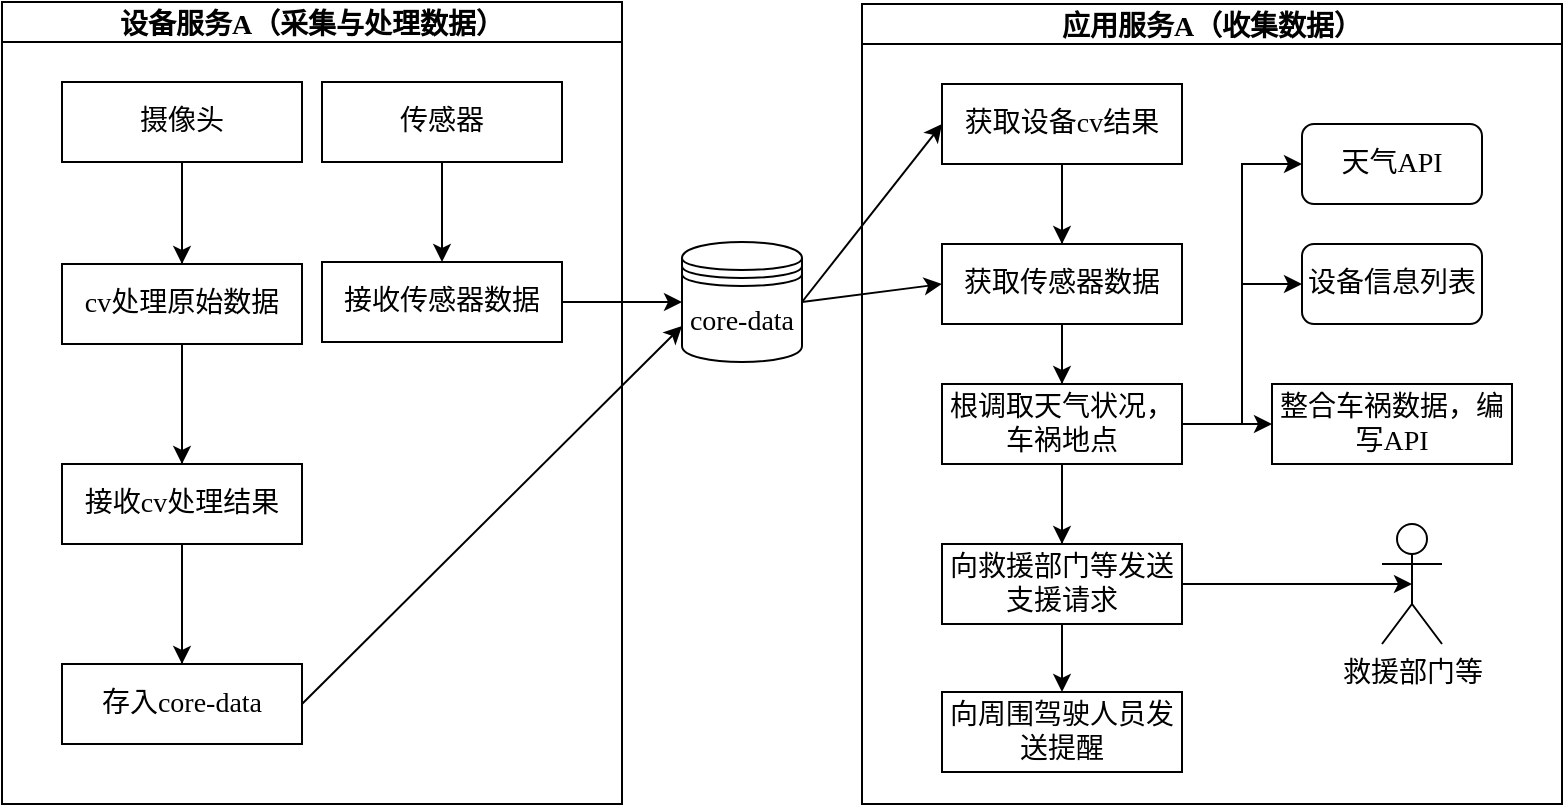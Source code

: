 <mxfile version="18.0.3" type="github">
  <diagram id="C5RBs43oDa-KdzZeNtuy" name="Page-1">
    <mxGraphModel dx="1038" dy="483" grid="1" gridSize="10" guides="1" tooltips="1" connect="1" arrows="1" fold="1" page="1" pageScale="1" pageWidth="827" pageHeight="1169" math="0" shadow="0">
      <root>
        <mxCell id="WIyWlLk6GJQsqaUBKTNV-0" />
        <mxCell id="WIyWlLk6GJQsqaUBKTNV-1" parent="WIyWlLk6GJQsqaUBKTNV-0" />
        <mxCell id="eD-Zbj26l5MNg7nNfEIu-34" value="设备服务A（采集与处理数据）" style="swimlane;startSize=20;horizontal=1;containerType=tree;fontFamily=宋体;fontSize=14;" vertex="1" parent="WIyWlLk6GJQsqaUBKTNV-1">
          <mxGeometry x="120" y="39" width="310" height="401" as="geometry" />
        </mxCell>
        <mxCell id="eD-Zbj26l5MNg7nNfEIu-35" value="" style="edgeStyle=elbowEdgeStyle;elbow=vertical;startArrow=none;endArrow=none;rounded=0;fontFamily=宋体;fontSize=14;" edge="1" parent="eD-Zbj26l5MNg7nNfEIu-34" source="eD-Zbj26l5MNg7nNfEIu-36" target="eD-Zbj26l5MNg7nNfEIu-37">
          <mxGeometry relative="1" as="geometry" />
        </mxCell>
        <mxCell id="eD-Zbj26l5MNg7nNfEIu-72" style="edgeStyle=orthogonalEdgeStyle;rounded=0;orthogonalLoop=1;jettySize=auto;html=1;exitX=0.5;exitY=1;exitDx=0;exitDy=0;entryX=0.5;entryY=0;entryDx=0;entryDy=0;fontFamily=宋体;fontSize=14;" edge="1" parent="eD-Zbj26l5MNg7nNfEIu-34" source="eD-Zbj26l5MNg7nNfEIu-36" target="eD-Zbj26l5MNg7nNfEIu-37">
          <mxGeometry relative="1" as="geometry" />
        </mxCell>
        <mxCell id="eD-Zbj26l5MNg7nNfEIu-36" value="摄像头" style="whiteSpace=wrap;html=1;treeFolding=1;treeMoving=1;newEdgeStyle={&quot;edgeStyle&quot;:&quot;elbowEdgeStyle&quot;,&quot;startArrow&quot;:&quot;none&quot;,&quot;endArrow&quot;:&quot;none&quot;};fontFamily=宋体;fontSize=14;" vertex="1" parent="eD-Zbj26l5MNg7nNfEIu-34">
          <mxGeometry x="30" y="40" width="120" height="40" as="geometry" />
        </mxCell>
        <mxCell id="eD-Zbj26l5MNg7nNfEIu-73" style="edgeStyle=orthogonalEdgeStyle;rounded=0;orthogonalLoop=1;jettySize=auto;html=1;exitX=0.5;exitY=1;exitDx=0;exitDy=0;entryX=0.5;entryY=0;entryDx=0;entryDy=0;fontFamily=宋体;fontSize=14;" edge="1" parent="eD-Zbj26l5MNg7nNfEIu-34" source="eD-Zbj26l5MNg7nNfEIu-37" target="eD-Zbj26l5MNg7nNfEIu-39">
          <mxGeometry relative="1" as="geometry" />
        </mxCell>
        <mxCell id="eD-Zbj26l5MNg7nNfEIu-37" value="cv处理原始数据" style="whiteSpace=wrap;html=1;treeFolding=1;treeMoving=1;newEdgeStyle={&quot;edgeStyle&quot;:&quot;elbowEdgeStyle&quot;,&quot;startArrow&quot;:&quot;none&quot;,&quot;endArrow&quot;:&quot;none&quot;};fontFamily=宋体;fontSize=14;" vertex="1" parent="eD-Zbj26l5MNg7nNfEIu-34">
          <mxGeometry x="30" y="131" width="120" height="40" as="geometry" />
        </mxCell>
        <mxCell id="eD-Zbj26l5MNg7nNfEIu-38" value="" style="edgeStyle=elbowEdgeStyle;elbow=vertical;startArrow=none;endArrow=none;rounded=0;fontFamily=宋体;fontSize=14;" edge="1" parent="eD-Zbj26l5MNg7nNfEIu-34" source="eD-Zbj26l5MNg7nNfEIu-37" target="eD-Zbj26l5MNg7nNfEIu-39">
          <mxGeometry relative="1" as="geometry">
            <mxPoint x="510" y="110" as="sourcePoint" />
          </mxGeometry>
        </mxCell>
        <mxCell id="eD-Zbj26l5MNg7nNfEIu-74" style="edgeStyle=orthogonalEdgeStyle;rounded=0;orthogonalLoop=1;jettySize=auto;html=1;exitX=0.5;exitY=1;exitDx=0;exitDy=0;fontFamily=宋体;fontSize=14;" edge="1" parent="eD-Zbj26l5MNg7nNfEIu-34" source="eD-Zbj26l5MNg7nNfEIu-39" target="eD-Zbj26l5MNg7nNfEIu-41">
          <mxGeometry relative="1" as="geometry" />
        </mxCell>
        <mxCell id="eD-Zbj26l5MNg7nNfEIu-39" value="接收cv处理结果" style="whiteSpace=wrap;html=1;treeFolding=1;treeMoving=1;newEdgeStyle={&quot;edgeStyle&quot;:&quot;elbowEdgeStyle&quot;,&quot;startArrow&quot;:&quot;none&quot;,&quot;endArrow&quot;:&quot;none&quot;};fontFamily=宋体;fontSize=14;" vertex="1" parent="eD-Zbj26l5MNg7nNfEIu-34">
          <mxGeometry x="30" y="231" width="120" height="40" as="geometry" />
        </mxCell>
        <mxCell id="eD-Zbj26l5MNg7nNfEIu-40" value="" style="edgeStyle=elbowEdgeStyle;elbow=vertical;startArrow=none;endArrow=none;rounded=0;fontFamily=宋体;fontSize=14;" edge="1" parent="eD-Zbj26l5MNg7nNfEIu-34" source="eD-Zbj26l5MNg7nNfEIu-39" target="eD-Zbj26l5MNg7nNfEIu-41">
          <mxGeometry relative="1" as="geometry">
            <mxPoint x="510" y="190" as="sourcePoint" />
          </mxGeometry>
        </mxCell>
        <mxCell id="eD-Zbj26l5MNg7nNfEIu-41" value="存入core-data" style="whiteSpace=wrap;html=1;treeFolding=1;treeMoving=1;newEdgeStyle={&quot;edgeStyle&quot;:&quot;elbowEdgeStyle&quot;,&quot;startArrow&quot;:&quot;none&quot;,&quot;endArrow&quot;:&quot;none&quot;};fontFamily=宋体;fontSize=14;" vertex="1" parent="eD-Zbj26l5MNg7nNfEIu-34">
          <mxGeometry x="30" y="331" width="120" height="40" as="geometry" />
        </mxCell>
        <mxCell id="eD-Zbj26l5MNg7nNfEIu-42" style="edgeStyle=none;html=1;entryX=0.5;entryY=0;entryDx=0;entryDy=0;fontFamily=宋体;fontSize=14;" edge="1" parent="eD-Zbj26l5MNg7nNfEIu-34" source="eD-Zbj26l5MNg7nNfEIu-43" target="eD-Zbj26l5MNg7nNfEIu-44">
          <mxGeometry relative="1" as="geometry" />
        </mxCell>
        <mxCell id="eD-Zbj26l5MNg7nNfEIu-43" value="传感器" style="whiteSpace=wrap;html=1;treeFolding=1;treeMoving=1;newEdgeStyle={&quot;edgeStyle&quot;:&quot;elbowEdgeStyle&quot;,&quot;startArrow&quot;:&quot;none&quot;,&quot;endArrow&quot;:&quot;none&quot;};fontFamily=宋体;fontSize=14;" vertex="1" parent="eD-Zbj26l5MNg7nNfEIu-34">
          <mxGeometry x="160" y="40" width="120" height="40" as="geometry" />
        </mxCell>
        <mxCell id="eD-Zbj26l5MNg7nNfEIu-44" value="接收传感器数据" style="whiteSpace=wrap;html=1;treeFolding=1;treeMoving=1;newEdgeStyle={&quot;edgeStyle&quot;:&quot;elbowEdgeStyle&quot;,&quot;startArrow&quot;:&quot;none&quot;,&quot;endArrow&quot;:&quot;none&quot;};fontFamily=宋体;fontSize=14;" vertex="1" parent="eD-Zbj26l5MNg7nNfEIu-34">
          <mxGeometry x="160" y="130" width="120" height="40" as="geometry" />
        </mxCell>
        <mxCell id="eD-Zbj26l5MNg7nNfEIu-45" style="edgeStyle=none;html=1;exitX=1;exitY=0.5;exitDx=0;exitDy=0;entryX=0;entryY=0.5;entryDx=0;entryDy=0;fontFamily=宋体;fontSize=14;" edge="1" parent="WIyWlLk6GJQsqaUBKTNV-1" source="eD-Zbj26l5MNg7nNfEIu-47" target="eD-Zbj26l5MNg7nNfEIu-50">
          <mxGeometry relative="1" as="geometry" />
        </mxCell>
        <mxCell id="eD-Zbj26l5MNg7nNfEIu-46" style="edgeStyle=none;html=1;exitX=1;exitY=0.5;exitDx=0;exitDy=0;entryX=0;entryY=0.5;entryDx=0;entryDy=0;fontFamily=宋体;fontSize=14;" edge="1" parent="WIyWlLk6GJQsqaUBKTNV-1" source="eD-Zbj26l5MNg7nNfEIu-47" target="eD-Zbj26l5MNg7nNfEIu-51">
          <mxGeometry relative="1" as="geometry" />
        </mxCell>
        <mxCell id="eD-Zbj26l5MNg7nNfEIu-47" value="core-data" style="shape=datastore;whiteSpace=wrap;html=1;fontFamily=宋体;fontSize=14;" vertex="1" parent="WIyWlLk6GJQsqaUBKTNV-1">
          <mxGeometry x="460" y="159" width="60" height="60" as="geometry" />
        </mxCell>
        <mxCell id="eD-Zbj26l5MNg7nNfEIu-48" value="应用服务A（收集数据）" style="swimlane;startSize=20;horizontal=1;containerType=tree;fontFamily=宋体;fontSize=14;" vertex="1" parent="WIyWlLk6GJQsqaUBKTNV-1">
          <mxGeometry x="550" y="40" width="350" height="400" as="geometry" />
        </mxCell>
        <mxCell id="eD-Zbj26l5MNg7nNfEIu-49" value="" style="edgeStyle=elbowEdgeStyle;elbow=vertical;startArrow=none;endArrow=none;rounded=0;fontFamily=宋体;fontSize=14;" edge="1" parent="eD-Zbj26l5MNg7nNfEIu-48" source="eD-Zbj26l5MNg7nNfEIu-50" target="eD-Zbj26l5MNg7nNfEIu-51">
          <mxGeometry relative="1" as="geometry" />
        </mxCell>
        <mxCell id="eD-Zbj26l5MNg7nNfEIu-50" value="获取设备cv结果" style="whiteSpace=wrap;html=1;treeFolding=1;treeMoving=1;newEdgeStyle={&quot;edgeStyle&quot;:&quot;elbowEdgeStyle&quot;,&quot;startArrow&quot;:&quot;none&quot;,&quot;endArrow&quot;:&quot;none&quot;};fontFamily=宋体;fontSize=14;" vertex="1" parent="eD-Zbj26l5MNg7nNfEIu-48">
          <mxGeometry x="40" y="40" width="120" height="40" as="geometry" />
        </mxCell>
        <mxCell id="eD-Zbj26l5MNg7nNfEIu-76" style="edgeStyle=orthogonalEdgeStyle;rounded=0;orthogonalLoop=1;jettySize=auto;html=1;exitX=0.5;exitY=1;exitDx=0;exitDy=0;entryX=0.5;entryY=0;entryDx=0;entryDy=0;fontFamily=宋体;fontSize=14;" edge="1" parent="eD-Zbj26l5MNg7nNfEIu-48" source="eD-Zbj26l5MNg7nNfEIu-51" target="eD-Zbj26l5MNg7nNfEIu-53">
          <mxGeometry relative="1" as="geometry" />
        </mxCell>
        <mxCell id="eD-Zbj26l5MNg7nNfEIu-51" value="获取传感器数据" style="whiteSpace=wrap;html=1;treeFolding=1;treeMoving=1;newEdgeStyle={&quot;edgeStyle&quot;:&quot;elbowEdgeStyle&quot;,&quot;startArrow&quot;:&quot;none&quot;,&quot;endArrow&quot;:&quot;none&quot;};fontFamily=宋体;fontSize=14;" vertex="1" parent="eD-Zbj26l5MNg7nNfEIu-48">
          <mxGeometry x="40" y="120" width="120" height="40" as="geometry" />
        </mxCell>
        <mxCell id="eD-Zbj26l5MNg7nNfEIu-52" value="" style="edgeStyle=elbowEdgeStyle;elbow=vertical;startArrow=none;endArrow=none;rounded=0;fontFamily=宋体;fontSize=14;" edge="1" parent="eD-Zbj26l5MNg7nNfEIu-48" source="eD-Zbj26l5MNg7nNfEIu-51" target="eD-Zbj26l5MNg7nNfEIu-53">
          <mxGeometry relative="1" as="geometry">
            <mxPoint x="800" y="110" as="sourcePoint" />
          </mxGeometry>
        </mxCell>
        <mxCell id="eD-Zbj26l5MNg7nNfEIu-69" style="edgeStyle=orthogonalEdgeStyle;rounded=0;orthogonalLoop=1;jettySize=auto;html=1;exitX=1;exitY=0.5;exitDx=0;exitDy=0;entryX=0;entryY=0.5;entryDx=0;entryDy=0;fontFamily=宋体;fontSize=14;" edge="1" parent="eD-Zbj26l5MNg7nNfEIu-48" source="eD-Zbj26l5MNg7nNfEIu-53" target="eD-Zbj26l5MNg7nNfEIu-59">
          <mxGeometry relative="1" as="geometry" />
        </mxCell>
        <mxCell id="eD-Zbj26l5MNg7nNfEIu-70" style="edgeStyle=orthogonalEdgeStyle;rounded=0;orthogonalLoop=1;jettySize=auto;html=1;exitX=1;exitY=0.5;exitDx=0;exitDy=0;entryX=0;entryY=0.5;entryDx=0;entryDy=0;fontFamily=宋体;fontSize=14;" edge="1" parent="eD-Zbj26l5MNg7nNfEIu-48" source="eD-Zbj26l5MNg7nNfEIu-53" target="eD-Zbj26l5MNg7nNfEIu-60">
          <mxGeometry relative="1" as="geometry" />
        </mxCell>
        <mxCell id="eD-Zbj26l5MNg7nNfEIu-77" style="edgeStyle=orthogonalEdgeStyle;rounded=0;orthogonalLoop=1;jettySize=auto;html=1;exitX=0.5;exitY=1;exitDx=0;exitDy=0;entryX=0.5;entryY=0;entryDx=0;entryDy=0;fontFamily=宋体;fontSize=14;" edge="1" parent="eD-Zbj26l5MNg7nNfEIu-48" source="eD-Zbj26l5MNg7nNfEIu-53" target="eD-Zbj26l5MNg7nNfEIu-56">
          <mxGeometry relative="1" as="geometry" />
        </mxCell>
        <mxCell id="eD-Zbj26l5MNg7nNfEIu-80" style="edgeStyle=orthogonalEdgeStyle;rounded=0;orthogonalLoop=1;jettySize=auto;html=1;exitX=1;exitY=0.5;exitDx=0;exitDy=0;entryX=0;entryY=0.5;entryDx=0;entryDy=0;fontFamily=宋体;fontSize=14;" edge="1" parent="eD-Zbj26l5MNg7nNfEIu-48" source="eD-Zbj26l5MNg7nNfEIu-53" target="eD-Zbj26l5MNg7nNfEIu-58">
          <mxGeometry relative="1" as="geometry" />
        </mxCell>
        <mxCell id="eD-Zbj26l5MNg7nNfEIu-53" value="根调取天气状况，车祸地点" style="whiteSpace=wrap;html=1;treeFolding=1;treeMoving=1;newEdgeStyle={&quot;edgeStyle&quot;:&quot;elbowEdgeStyle&quot;,&quot;startArrow&quot;:&quot;none&quot;,&quot;endArrow&quot;:&quot;none&quot;};fontFamily=宋体;fontSize=14;" vertex="1" parent="eD-Zbj26l5MNg7nNfEIu-48">
          <mxGeometry x="40" y="190" width="120" height="40" as="geometry" />
        </mxCell>
        <mxCell id="eD-Zbj26l5MNg7nNfEIu-54" value="" style="edgeStyle=elbowEdgeStyle;elbow=vertical;startArrow=none;endArrow=none;rounded=0;fontFamily=宋体;fontSize=14;" edge="1" parent="eD-Zbj26l5MNg7nNfEIu-48" source="eD-Zbj26l5MNg7nNfEIu-53" target="eD-Zbj26l5MNg7nNfEIu-56">
          <mxGeometry relative="1" as="geometry">
            <mxPoint x="800" y="180" as="sourcePoint" />
          </mxGeometry>
        </mxCell>
        <mxCell id="eD-Zbj26l5MNg7nNfEIu-55" style="edgeStyle=none;html=1;exitX=0;exitY=0.5;exitDx=0;exitDy=0;entryX=0.5;entryY=0.5;entryDx=0;entryDy=0;entryPerimeter=0;fontFamily=宋体;fontSize=14;" edge="1" parent="eD-Zbj26l5MNg7nNfEIu-48" source="eD-Zbj26l5MNg7nNfEIu-56" target="eD-Zbj26l5MNg7nNfEIu-63">
          <mxGeometry relative="1" as="geometry" />
        </mxCell>
        <mxCell id="eD-Zbj26l5MNg7nNfEIu-56" value="向救援部门等发送支援请求" style="whiteSpace=wrap;html=1;treeFolding=1;treeMoving=1;newEdgeStyle={&quot;edgeStyle&quot;:&quot;elbowEdgeStyle&quot;,&quot;startArrow&quot;:&quot;none&quot;,&quot;endArrow&quot;:&quot;none&quot;};fontFamily=宋体;fontSize=14;" vertex="1" parent="eD-Zbj26l5MNg7nNfEIu-48">
          <mxGeometry x="40" y="270" width="120" height="40" as="geometry" />
        </mxCell>
        <mxCell id="eD-Zbj26l5MNg7nNfEIu-58" value="整合车祸数据，编写API" style="whiteSpace=wrap;html=1;treeFolding=1;treeMoving=1;newEdgeStyle={&quot;edgeStyle&quot;:&quot;elbowEdgeStyle&quot;,&quot;startArrow&quot;:&quot;none&quot;,&quot;endArrow&quot;:&quot;none&quot;};fontFamily=宋体;fontSize=14;" vertex="1" parent="eD-Zbj26l5MNg7nNfEIu-48">
          <mxGeometry x="205" y="190" width="120" height="40" as="geometry" />
        </mxCell>
        <mxCell id="eD-Zbj26l5MNg7nNfEIu-59" value="天气API" style="rounded=1;whiteSpace=wrap;html=1;fontFamily=宋体;fontSize=14;" vertex="1" parent="eD-Zbj26l5MNg7nNfEIu-48">
          <mxGeometry x="220" y="60" width="90" height="40" as="geometry" />
        </mxCell>
        <mxCell id="eD-Zbj26l5MNg7nNfEIu-60" value="设备信息列表" style="rounded=1;whiteSpace=wrap;html=1;fontFamily=宋体;fontSize=14;" vertex="1" parent="eD-Zbj26l5MNg7nNfEIu-48">
          <mxGeometry x="220" y="120" width="90" height="40" as="geometry" />
        </mxCell>
        <mxCell id="eD-Zbj26l5MNg7nNfEIu-63" value="救援部门等" style="shape=umlActor;verticalLabelPosition=bottom;verticalAlign=top;html=1;outlineConnect=0;fontFamily=宋体;fontSize=14;" vertex="1" parent="eD-Zbj26l5MNg7nNfEIu-48">
          <mxGeometry x="260" y="260" width="30" height="60" as="geometry" />
        </mxCell>
        <mxCell id="eD-Zbj26l5MNg7nNfEIu-64" value="" style="edgeStyle=elbowEdgeStyle;elbow=vertical;startArrow=none;endArrow=none;rounded=0;fontFamily=宋体;fontSize=14;" edge="1" parent="eD-Zbj26l5MNg7nNfEIu-48" source="eD-Zbj26l5MNg7nNfEIu-56">
          <mxGeometry relative="1" as="geometry">
            <mxPoint x="690" y="260" as="sourcePoint" />
            <mxPoint x="100" y="334" as="targetPoint" />
          </mxGeometry>
        </mxCell>
        <mxCell id="eD-Zbj26l5MNg7nNfEIu-65" value="向周围驾驶人员发送提醒" style="whiteSpace=wrap;html=1;treeFolding=1;treeMoving=1;newEdgeStyle={&quot;edgeStyle&quot;:&quot;elbowEdgeStyle&quot;,&quot;startArrow&quot;:&quot;none&quot;,&quot;endArrow&quot;:&quot;none&quot;};fontFamily=宋体;fontSize=14;" vertex="1" collapsed="1" parent="eD-Zbj26l5MNg7nNfEIu-48">
          <mxGeometry x="40" y="344" width="120" height="40" as="geometry" />
        </mxCell>
        <mxCell id="eD-Zbj26l5MNg7nNfEIu-78" style="edgeStyle=orthogonalEdgeStyle;rounded=0;orthogonalLoop=1;jettySize=auto;html=1;exitX=0.5;exitY=1;exitDx=0;exitDy=0;entryX=0.5;entryY=0;entryDx=0;entryDy=0;fontFamily=宋体;fontSize=14;" edge="1" parent="eD-Zbj26l5MNg7nNfEIu-48" source="eD-Zbj26l5MNg7nNfEIu-56" target="eD-Zbj26l5MNg7nNfEIu-65">
          <mxGeometry relative="1" as="geometry">
            <mxPoint x="100" y="330" as="targetPoint" />
          </mxGeometry>
        </mxCell>
        <mxCell id="eD-Zbj26l5MNg7nNfEIu-66" style="edgeStyle=none;html=1;exitX=1;exitY=0.5;exitDx=0;exitDy=0;fontFamily=宋体;fontSize=14;" edge="1" parent="WIyWlLk6GJQsqaUBKTNV-1" source="eD-Zbj26l5MNg7nNfEIu-44" target="eD-Zbj26l5MNg7nNfEIu-47">
          <mxGeometry relative="1" as="geometry" />
        </mxCell>
        <mxCell id="eD-Zbj26l5MNg7nNfEIu-67" style="edgeStyle=none;html=1;exitX=1;exitY=0.5;exitDx=0;exitDy=0;entryX=0;entryY=0.7;entryDx=0;entryDy=0;fontFamily=宋体;fontSize=14;" edge="1" parent="WIyWlLk6GJQsqaUBKTNV-1" source="eD-Zbj26l5MNg7nNfEIu-41" target="eD-Zbj26l5MNg7nNfEIu-47">
          <mxGeometry relative="1" as="geometry" />
        </mxCell>
        <mxCell id="eD-Zbj26l5MNg7nNfEIu-75" style="edgeStyle=orthogonalEdgeStyle;rounded=0;orthogonalLoop=1;jettySize=auto;html=1;exitX=0.5;exitY=1;exitDx=0;exitDy=0;fontFamily=宋体;fontSize=14;" edge="1" parent="WIyWlLk6GJQsqaUBKTNV-1" source="eD-Zbj26l5MNg7nNfEIu-50">
          <mxGeometry relative="1" as="geometry">
            <mxPoint x="650" y="160" as="targetPoint" />
          </mxGeometry>
        </mxCell>
      </root>
    </mxGraphModel>
  </diagram>
</mxfile>
